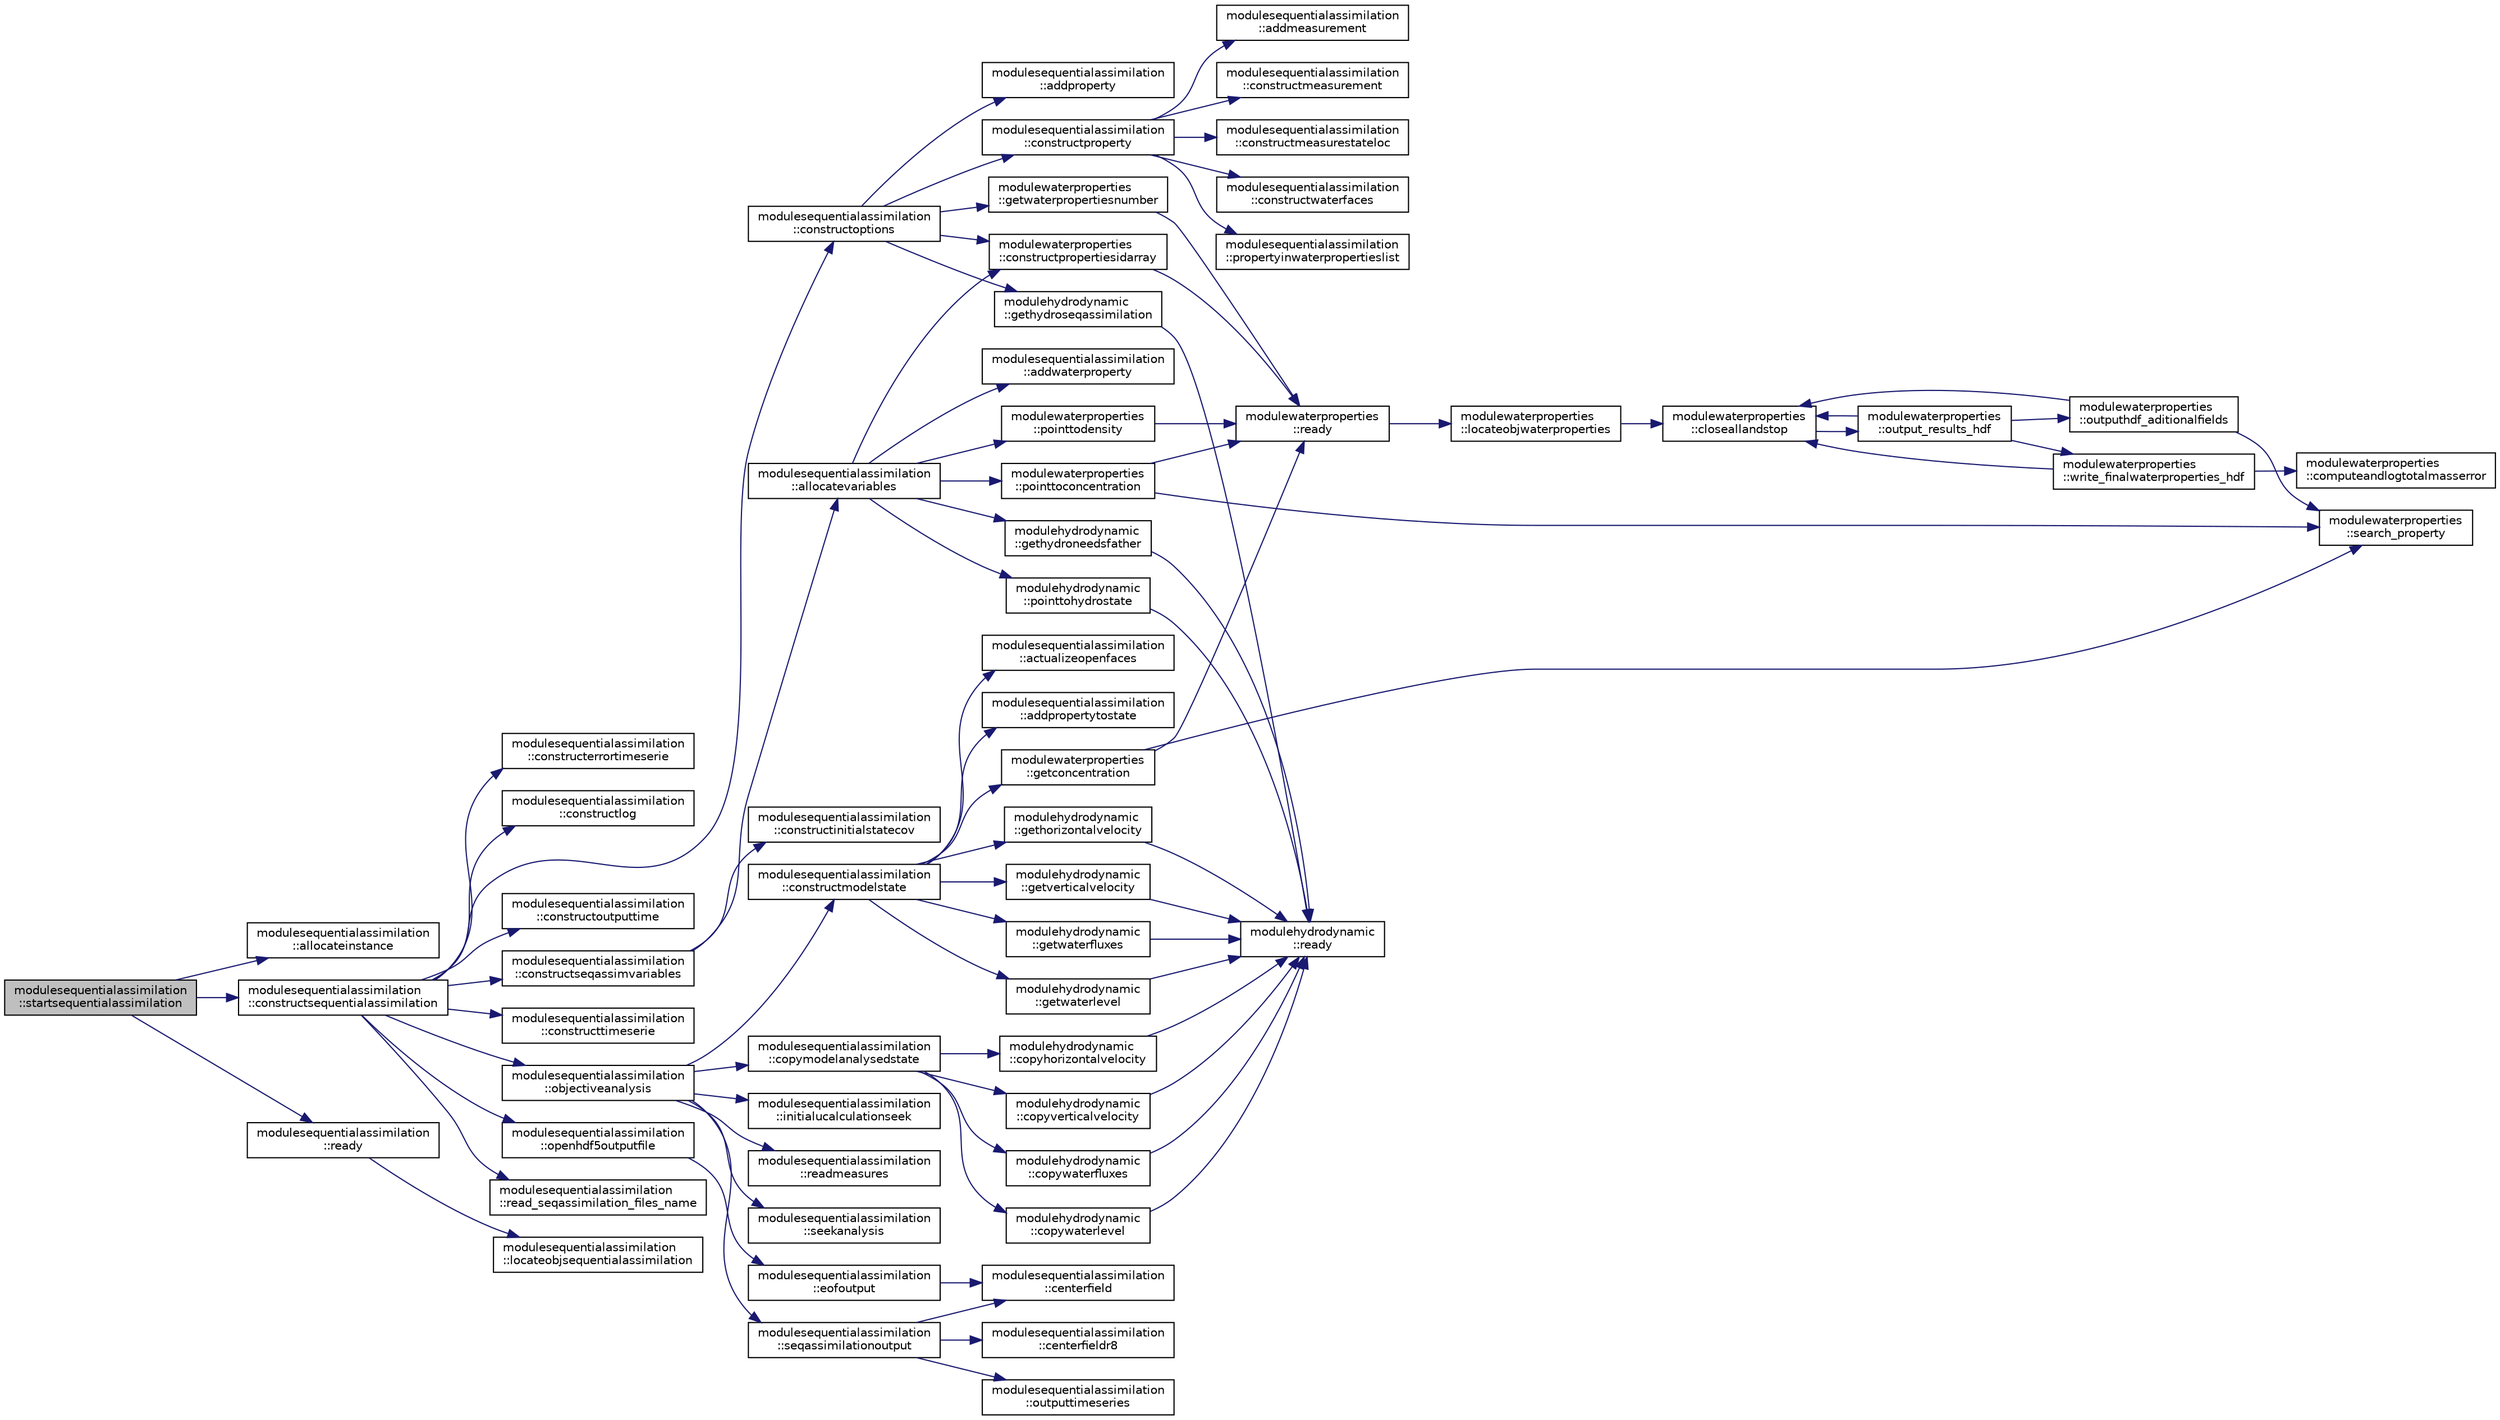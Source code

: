 digraph "modulesequentialassimilation::startsequentialassimilation"
{
 // LATEX_PDF_SIZE
  edge [fontname="Helvetica",fontsize="10",labelfontname="Helvetica",labelfontsize="10"];
  node [fontname="Helvetica",fontsize="10",shape=record];
  rankdir="LR";
  Node1 [label="modulesequentialassimilation\l::startsequentialassimilation",height=0.2,width=0.4,color="black", fillcolor="grey75", style="filled", fontcolor="black",tooltip=" "];
  Node1 -> Node2 [color="midnightblue",fontsize="10",style="solid"];
  Node2 [label="modulesequentialassimilation\l::allocateinstance",height=0.2,width=0.4,color="black", fillcolor="white", style="filled",URL="$namespacemodulesequentialassimilation.html#aa0f41510375f375c75e2f8a43000247e",tooltip=" "];
  Node1 -> Node3 [color="midnightblue",fontsize="10",style="solid"];
  Node3 [label="modulesequentialassimilation\l::constructsequentialassimilation",height=0.2,width=0.4,color="black", fillcolor="white", style="filled",URL="$namespacemodulesequentialassimilation.html#a3da335c8c675b830ec8be82762a0bb61",tooltip=" "];
  Node3 -> Node4 [color="midnightblue",fontsize="10",style="solid"];
  Node4 [label="modulesequentialassimilation\l::constructerrortimeserie",height=0.2,width=0.4,color="black", fillcolor="white", style="filled",URL="$namespacemodulesequentialassimilation.html#aeee40d5724f1d4056ec3c81965e2d7c8",tooltip=" "];
  Node3 -> Node5 [color="midnightblue",fontsize="10",style="solid"];
  Node5 [label="modulesequentialassimilation\l::constructlog",height=0.2,width=0.4,color="black", fillcolor="white", style="filled",URL="$namespacemodulesequentialassimilation.html#a199d6fc518c2a4bb9604a7fdbf0ca4e6",tooltip=" "];
  Node3 -> Node6 [color="midnightblue",fontsize="10",style="solid"];
  Node6 [label="modulesequentialassimilation\l::constructoptions",height=0.2,width=0.4,color="black", fillcolor="white", style="filled",URL="$namespacemodulesequentialassimilation.html#aab4ab0277115cb693a57157090d95c51",tooltip=" "];
  Node6 -> Node7 [color="midnightblue",fontsize="10",style="solid"];
  Node7 [label="modulesequentialassimilation\l::addproperty",height=0.2,width=0.4,color="black", fillcolor="white", style="filled",URL="$namespacemodulesequentialassimilation.html#a47355d6dd2eb8e4c089b3f5c5170d3d7",tooltip=" "];
  Node6 -> Node8 [color="midnightblue",fontsize="10",style="solid"];
  Node8 [label="modulewaterproperties\l::constructpropertiesidarray",height=0.2,width=0.4,color="black", fillcolor="white", style="filled",URL="$namespacemodulewaterproperties.html#aa292f8dd2fd9a4ac03ea1234db030644",tooltip=" "];
  Node8 -> Node9 [color="midnightblue",fontsize="10",style="solid"];
  Node9 [label="modulewaterproperties\l::ready",height=0.2,width=0.4,color="black", fillcolor="white", style="filled",URL="$namespacemodulewaterproperties.html#ad54774dedce486739249cb10b4de21e2",tooltip=" "];
  Node9 -> Node10 [color="midnightblue",fontsize="10",style="solid"];
  Node10 [label="modulewaterproperties\l::locateobjwaterproperties",height=0.2,width=0.4,color="black", fillcolor="white", style="filled",URL="$namespacemodulewaterproperties.html#ae4516d6c7f3687b0293515314b0ade90",tooltip=" "];
  Node10 -> Node11 [color="midnightblue",fontsize="10",style="solid"];
  Node11 [label="modulewaterproperties\l::closeallandstop",height=0.2,width=0.4,color="black", fillcolor="white", style="filled",URL="$namespacemodulewaterproperties.html#a5bb74dfe4637836633ca6817a4a72758",tooltip=" "];
  Node11 -> Node12 [color="midnightblue",fontsize="10",style="solid"];
  Node12 [label="modulewaterproperties\l::output_results_hdf",height=0.2,width=0.4,color="black", fillcolor="white", style="filled",URL="$namespacemodulewaterproperties.html#a78143a2ee73e78a6441a03852a7b9f9a",tooltip=" "];
  Node12 -> Node11 [color="midnightblue",fontsize="10",style="solid"];
  Node12 -> Node13 [color="midnightblue",fontsize="10",style="solid"];
  Node13 [label="modulewaterproperties\l::outputhdf_aditionalfields",height=0.2,width=0.4,color="black", fillcolor="white", style="filled",URL="$namespacemodulewaterproperties.html#a0e590dc368b505cd9ea918d724d3eee3",tooltip=" "];
  Node13 -> Node11 [color="midnightblue",fontsize="10",style="solid"];
  Node13 -> Node14 [color="midnightblue",fontsize="10",style="solid"];
  Node14 [label="modulewaterproperties\l::search_property",height=0.2,width=0.4,color="black", fillcolor="white", style="filled",URL="$namespacemodulewaterproperties.html#ae6b7d758da27fb15faee52b3ed14029d",tooltip=" "];
  Node12 -> Node15 [color="midnightblue",fontsize="10",style="solid"];
  Node15 [label="modulewaterproperties\l::write_finalwaterproperties_hdf",height=0.2,width=0.4,color="black", fillcolor="white", style="filled",URL="$namespacemodulewaterproperties.html#a2893cea8ca427b1290aeb65593659aa0",tooltip=" "];
  Node15 -> Node11 [color="midnightblue",fontsize="10",style="solid"];
  Node15 -> Node16 [color="midnightblue",fontsize="10",style="solid"];
  Node16 [label="modulewaterproperties\l::computeandlogtotalmasserror",height=0.2,width=0.4,color="black", fillcolor="white", style="filled",URL="$namespacemodulewaterproperties.html#af1b9165b0e72747e4478868c7e5eff00",tooltip=" "];
  Node6 -> Node17 [color="midnightblue",fontsize="10",style="solid"];
  Node17 [label="modulesequentialassimilation\l::constructproperty",height=0.2,width=0.4,color="black", fillcolor="white", style="filled",URL="$namespacemodulesequentialassimilation.html#a37aa5f00e0026d3fb403e9d6fd041de3",tooltip=" "];
  Node17 -> Node18 [color="midnightblue",fontsize="10",style="solid"];
  Node18 [label="modulesequentialassimilation\l::addmeasurement",height=0.2,width=0.4,color="black", fillcolor="white", style="filled",URL="$namespacemodulesequentialassimilation.html#a4263d5378b1943e8de2e1465b38720e8",tooltip=" "];
  Node17 -> Node19 [color="midnightblue",fontsize="10",style="solid"];
  Node19 [label="modulesequentialassimilation\l::constructmeasurement",height=0.2,width=0.4,color="black", fillcolor="white", style="filled",URL="$namespacemodulesequentialassimilation.html#af3fc907b2e8cf5fb7cad188eb652528d",tooltip=" "];
  Node17 -> Node20 [color="midnightblue",fontsize="10",style="solid"];
  Node20 [label="modulesequentialassimilation\l::constructmeasurestateloc",height=0.2,width=0.4,color="black", fillcolor="white", style="filled",URL="$namespacemodulesequentialassimilation.html#aa4ca5ec886a894c6fe06ffd71d5fcb55",tooltip=" "];
  Node17 -> Node21 [color="midnightblue",fontsize="10",style="solid"];
  Node21 [label="modulesequentialassimilation\l::constructwaterfaces",height=0.2,width=0.4,color="black", fillcolor="white", style="filled",URL="$namespacemodulesequentialassimilation.html#a6a108acb64c98821e2a33f354767a9c1",tooltip=" "];
  Node17 -> Node22 [color="midnightblue",fontsize="10",style="solid"];
  Node22 [label="modulesequentialassimilation\l::propertyinwaterpropertieslist",height=0.2,width=0.4,color="black", fillcolor="white", style="filled",URL="$namespacemodulesequentialassimilation.html#a8c49e08db24e999a05be06bf048eeb25",tooltip=" "];
  Node6 -> Node23 [color="midnightblue",fontsize="10",style="solid"];
  Node23 [label="modulehydrodynamic\l::gethydroseqassimilation",height=0.2,width=0.4,color="black", fillcolor="white", style="filled",URL="$namespacemodulehydrodynamic.html#ab2980a48cd10c0f2def3784cbf27608c",tooltip=" "];
  Node23 -> Node24 [color="midnightblue",fontsize="10",style="solid"];
  Node24 [label="modulehydrodynamic\l::ready",height=0.2,width=0.4,color="black", fillcolor="white", style="filled",URL="$namespacemodulehydrodynamic.html#a541821548a44af36e71f5eddedae890e",tooltip=" "];
  Node6 -> Node25 [color="midnightblue",fontsize="10",style="solid"];
  Node25 [label="modulewaterproperties\l::getwaterpropertiesnumber",height=0.2,width=0.4,color="black", fillcolor="white", style="filled",URL="$namespacemodulewaterproperties.html#a6e98b7d8e639a6feac4f88974d90c5e5",tooltip=" "];
  Node25 -> Node9 [color="midnightblue",fontsize="10",style="solid"];
  Node3 -> Node26 [color="midnightblue",fontsize="10",style="solid"];
  Node26 [label="modulesequentialassimilation\l::constructoutputtime",height=0.2,width=0.4,color="black", fillcolor="white", style="filled",URL="$namespacemodulesequentialassimilation.html#a4636d1cd0c10613f19a1ca651b6b482f",tooltip=" "];
  Node3 -> Node27 [color="midnightblue",fontsize="10",style="solid"];
  Node27 [label="modulesequentialassimilation\l::constructseqassimvariables",height=0.2,width=0.4,color="black", fillcolor="white", style="filled",URL="$namespacemodulesequentialassimilation.html#adb290ebd31525621b87da4ea0f2c443c",tooltip=" "];
  Node27 -> Node28 [color="midnightblue",fontsize="10",style="solid"];
  Node28 [label="modulesequentialassimilation\l::allocatevariables",height=0.2,width=0.4,color="black", fillcolor="white", style="filled",URL="$namespacemodulesequentialassimilation.html#af08be0960351f7f29fe3b0b796b72da3",tooltip=" "];
  Node28 -> Node29 [color="midnightblue",fontsize="10",style="solid"];
  Node29 [label="modulesequentialassimilation\l::addwaterproperty",height=0.2,width=0.4,color="black", fillcolor="white", style="filled",URL="$namespacemodulesequentialassimilation.html#a891242d04c33e25fc2d6c1b0bbbcdb59",tooltip=" "];
  Node28 -> Node8 [color="midnightblue",fontsize="10",style="solid"];
  Node28 -> Node30 [color="midnightblue",fontsize="10",style="solid"];
  Node30 [label="modulehydrodynamic\l::gethydroneedsfather",height=0.2,width=0.4,color="black", fillcolor="white", style="filled",URL="$namespacemodulehydrodynamic.html#a391b4f9e43b2d5d986bedc666b00da4d",tooltip=" "];
  Node30 -> Node24 [color="midnightblue",fontsize="10",style="solid"];
  Node28 -> Node31 [color="midnightblue",fontsize="10",style="solid"];
  Node31 [label="modulewaterproperties\l::pointtoconcentration",height=0.2,width=0.4,color="black", fillcolor="white", style="filled",URL="$namespacemodulewaterproperties.html#a4a3c2baf1d479b6f25201db3550c7a46",tooltip=" "];
  Node31 -> Node9 [color="midnightblue",fontsize="10",style="solid"];
  Node31 -> Node14 [color="midnightblue",fontsize="10",style="solid"];
  Node28 -> Node32 [color="midnightblue",fontsize="10",style="solid"];
  Node32 [label="modulewaterproperties\l::pointtodensity",height=0.2,width=0.4,color="black", fillcolor="white", style="filled",URL="$namespacemodulewaterproperties.html#a4585c55e4791aa9e486553e2e0ad3c5c",tooltip=" "];
  Node32 -> Node9 [color="midnightblue",fontsize="10",style="solid"];
  Node28 -> Node33 [color="midnightblue",fontsize="10",style="solid"];
  Node33 [label="modulehydrodynamic\l::pointtohydrostate",height=0.2,width=0.4,color="black", fillcolor="white", style="filled",URL="$namespacemodulehydrodynamic.html#a132ea2e90b030b8a52c174eec61093e2",tooltip=" "];
  Node33 -> Node24 [color="midnightblue",fontsize="10",style="solid"];
  Node27 -> Node34 [color="midnightblue",fontsize="10",style="solid"];
  Node34 [label="modulesequentialassimilation\l::constructinitialstatecov",height=0.2,width=0.4,color="black", fillcolor="white", style="filled",URL="$namespacemodulesequentialassimilation.html#ab636e048b1738282bf697c69d3e4fd10",tooltip=" "];
  Node3 -> Node35 [color="midnightblue",fontsize="10",style="solid"];
  Node35 [label="modulesequentialassimilation\l::constructtimeserie",height=0.2,width=0.4,color="black", fillcolor="white", style="filled",URL="$namespacemodulesequentialassimilation.html#a9aa173ea83e0e960fe1561e3a9f183be",tooltip=" "];
  Node3 -> Node36 [color="midnightblue",fontsize="10",style="solid"];
  Node36 [label="modulesequentialassimilation\l::objectiveanalysis",height=0.2,width=0.4,color="black", fillcolor="white", style="filled",URL="$namespacemodulesequentialassimilation.html#a09e6002fa92db2aafb977540ff4479fb",tooltip=" "];
  Node36 -> Node37 [color="midnightblue",fontsize="10",style="solid"];
  Node37 [label="modulesequentialassimilation\l::constructmodelstate",height=0.2,width=0.4,color="black", fillcolor="white", style="filled",URL="$namespacemodulesequentialassimilation.html#abc672947c709e077d461068b3e7ae140",tooltip=" "];
  Node37 -> Node38 [color="midnightblue",fontsize="10",style="solid"];
  Node38 [label="modulesequentialassimilation\l::actualizeopenfaces",height=0.2,width=0.4,color="black", fillcolor="white", style="filled",URL="$namespacemodulesequentialassimilation.html#ad6321e8248e2b795443ddc551cbc9446",tooltip=" "];
  Node37 -> Node39 [color="midnightblue",fontsize="10",style="solid"];
  Node39 [label="modulesequentialassimilation\l::addpropertytostate",height=0.2,width=0.4,color="black", fillcolor="white", style="filled",URL="$namespacemodulesequentialassimilation.html#a5cad8b44cf828f7b0f86fffd43e9f8a7",tooltip=" "];
  Node37 -> Node40 [color="midnightblue",fontsize="10",style="solid"];
  Node40 [label="modulewaterproperties\l::getconcentration",height=0.2,width=0.4,color="black", fillcolor="white", style="filled",URL="$namespacemodulewaterproperties.html#a45cbba90a6054db2070c49281da1ef56",tooltip=" "];
  Node40 -> Node9 [color="midnightblue",fontsize="10",style="solid"];
  Node40 -> Node14 [color="midnightblue",fontsize="10",style="solid"];
  Node37 -> Node41 [color="midnightblue",fontsize="10",style="solid"];
  Node41 [label="modulehydrodynamic\l::gethorizontalvelocity",height=0.2,width=0.4,color="black", fillcolor="white", style="filled",URL="$namespacemodulehydrodynamic.html#aba7eae61c437ef648710efabc4d39e36",tooltip=" "];
  Node41 -> Node24 [color="midnightblue",fontsize="10",style="solid"];
  Node37 -> Node42 [color="midnightblue",fontsize="10",style="solid"];
  Node42 [label="modulehydrodynamic\l::getverticalvelocity",height=0.2,width=0.4,color="black", fillcolor="white", style="filled",URL="$namespacemodulehydrodynamic.html#a6f64fd12742f48039f81460df9c0cd42",tooltip=" "];
  Node42 -> Node24 [color="midnightblue",fontsize="10",style="solid"];
  Node37 -> Node43 [color="midnightblue",fontsize="10",style="solid"];
  Node43 [label="modulehydrodynamic\l::getwaterfluxes",height=0.2,width=0.4,color="black", fillcolor="white", style="filled",URL="$namespacemodulehydrodynamic.html#a29f89183d9394468a6db08ec640599f1",tooltip=" "];
  Node43 -> Node24 [color="midnightblue",fontsize="10",style="solid"];
  Node37 -> Node44 [color="midnightblue",fontsize="10",style="solid"];
  Node44 [label="modulehydrodynamic\l::getwaterlevel",height=0.2,width=0.4,color="black", fillcolor="white", style="filled",URL="$namespacemodulehydrodynamic.html#ad29ca3143969ea453d432e0a8f2dde2d",tooltip=" "];
  Node44 -> Node24 [color="midnightblue",fontsize="10",style="solid"];
  Node36 -> Node45 [color="midnightblue",fontsize="10",style="solid"];
  Node45 [label="modulesequentialassimilation\l::copymodelanalysedstate",height=0.2,width=0.4,color="black", fillcolor="white", style="filled",URL="$namespacemodulesequentialassimilation.html#adcd2e5938f9991a133ebe1cf7eb7ad2f",tooltip=" "];
  Node45 -> Node46 [color="midnightblue",fontsize="10",style="solid"];
  Node46 [label="modulehydrodynamic\l::copyhorizontalvelocity",height=0.2,width=0.4,color="black", fillcolor="white", style="filled",URL="$namespacemodulehydrodynamic.html#af9f7b027775cfbeb5d359cec2be0b0ad",tooltip=" "];
  Node46 -> Node24 [color="midnightblue",fontsize="10",style="solid"];
  Node45 -> Node47 [color="midnightblue",fontsize="10",style="solid"];
  Node47 [label="modulehydrodynamic\l::copyverticalvelocity",height=0.2,width=0.4,color="black", fillcolor="white", style="filled",URL="$namespacemodulehydrodynamic.html#a8d99754e0f222c6f691a79e16a3b85b5",tooltip=" "];
  Node47 -> Node24 [color="midnightblue",fontsize="10",style="solid"];
  Node45 -> Node48 [color="midnightblue",fontsize="10",style="solid"];
  Node48 [label="modulehydrodynamic\l::copywaterfluxes",height=0.2,width=0.4,color="black", fillcolor="white", style="filled",URL="$namespacemodulehydrodynamic.html#a389c77d3103d5944ec90680d613d2e56",tooltip=" "];
  Node48 -> Node24 [color="midnightblue",fontsize="10",style="solid"];
  Node45 -> Node49 [color="midnightblue",fontsize="10",style="solid"];
  Node49 [label="modulehydrodynamic\l::copywaterlevel",height=0.2,width=0.4,color="black", fillcolor="white", style="filled",URL="$namespacemodulehydrodynamic.html#a6a39453a1be66896cddce62126fa7bcc",tooltip=" "];
  Node49 -> Node24 [color="midnightblue",fontsize="10",style="solid"];
  Node36 -> Node50 [color="midnightblue",fontsize="10",style="solid"];
  Node50 [label="modulesequentialassimilation\l::initialucalculationseek",height=0.2,width=0.4,color="black", fillcolor="white", style="filled",URL="$namespacemodulesequentialassimilation.html#a33c7157ae5930272ff775ccd732bcb33",tooltip=" "];
  Node36 -> Node51 [color="midnightblue",fontsize="10",style="solid"];
  Node51 [label="modulesequentialassimilation\l::readmeasures",height=0.2,width=0.4,color="black", fillcolor="white", style="filled",URL="$namespacemodulesequentialassimilation.html#a7972ca7b3c19868e67ca455d375e45af",tooltip=" "];
  Node36 -> Node52 [color="midnightblue",fontsize="10",style="solid"];
  Node52 [label="modulesequentialassimilation\l::seekanalysis",height=0.2,width=0.4,color="black", fillcolor="white", style="filled",URL="$namespacemodulesequentialassimilation.html#a1cda513ededcf93d8f84bd9f6e39ba43",tooltip=" "];
  Node36 -> Node53 [color="midnightblue",fontsize="10",style="solid"];
  Node53 [label="modulesequentialassimilation\l::seqassimilationoutput",height=0.2,width=0.4,color="black", fillcolor="white", style="filled",URL="$namespacemodulesequentialassimilation.html#a80cfe86b207ec25cc26de13d8bad205c",tooltip=" "];
  Node53 -> Node54 [color="midnightblue",fontsize="10",style="solid"];
  Node54 [label="modulesequentialassimilation\l::centerfield",height=0.2,width=0.4,color="black", fillcolor="white", style="filled",URL="$namespacemodulesequentialassimilation.html#a2481d2ea20d9e305e0090e324dd3893e",tooltip=" "];
  Node53 -> Node55 [color="midnightblue",fontsize="10",style="solid"];
  Node55 [label="modulesequentialassimilation\l::centerfieldr8",height=0.2,width=0.4,color="black", fillcolor="white", style="filled",URL="$namespacemodulesequentialassimilation.html#aa1246853229add1c591a38826af67ea2",tooltip=" "];
  Node53 -> Node56 [color="midnightblue",fontsize="10",style="solid"];
  Node56 [label="modulesequentialassimilation\l::outputtimeseries",height=0.2,width=0.4,color="black", fillcolor="white", style="filled",URL="$namespacemodulesequentialassimilation.html#a484eaebcabbe127119b8f5623e94c654",tooltip=" "];
  Node3 -> Node57 [color="midnightblue",fontsize="10",style="solid"];
  Node57 [label="modulesequentialassimilation\l::openhdf5outputfile",height=0.2,width=0.4,color="black", fillcolor="white", style="filled",URL="$namespacemodulesequentialassimilation.html#a6440d55f49615b21ea0d328d0121e669",tooltip=" "];
  Node57 -> Node58 [color="midnightblue",fontsize="10",style="solid"];
  Node58 [label="modulesequentialassimilation\l::eofoutput",height=0.2,width=0.4,color="black", fillcolor="white", style="filled",URL="$namespacemodulesequentialassimilation.html#a4f7834d6d8d5c26c37c74e758a14b521",tooltip=" "];
  Node58 -> Node54 [color="midnightblue",fontsize="10",style="solid"];
  Node3 -> Node59 [color="midnightblue",fontsize="10",style="solid"];
  Node59 [label="modulesequentialassimilation\l::read_seqassimilation_files_name",height=0.2,width=0.4,color="black", fillcolor="white", style="filled",URL="$namespacemodulesequentialassimilation.html#ad625646f49c7f79a25eece8ee6fc763c",tooltip=" "];
  Node1 -> Node60 [color="midnightblue",fontsize="10",style="solid"];
  Node60 [label="modulesequentialassimilation\l::ready",height=0.2,width=0.4,color="black", fillcolor="white", style="filled",URL="$namespacemodulesequentialassimilation.html#a612c7f8e7d5560ffd80850c43f9e9c35",tooltip=" "];
  Node60 -> Node61 [color="midnightblue",fontsize="10",style="solid"];
  Node61 [label="modulesequentialassimilation\l::locateobjsequentialassimilation",height=0.2,width=0.4,color="black", fillcolor="white", style="filled",URL="$namespacemodulesequentialassimilation.html#a1d6ec9ce245a5aa2d80e8f35b8142e21",tooltip=" "];
}
